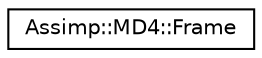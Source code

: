 digraph "Graphical Class Hierarchy"
{
  edge [fontname="Helvetica",fontsize="10",labelfontname="Helvetica",labelfontsize="10"];
  node [fontname="Helvetica",fontsize="10",shape=record];
  rankdir="LR";
  Node1 [label="Assimp::MD4::Frame",height=0.2,width=0.4,color="black", fillcolor="white", style="filled",URL="$struct_assimp_1_1_m_d4_1_1_frame.html",tooltip="Data structure for a MD4 frame. "];
}
